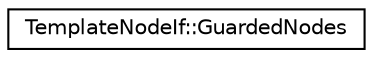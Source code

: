 digraph "类继承关系图"
{
 // INTERACTIVE_SVG=YES
 // LATEX_PDF_SIZE
  edge [fontname="Helvetica",fontsize="10",labelfontname="Helvetica",labelfontsize="10"];
  node [fontname="Helvetica",fontsize="10",shape=record];
  rankdir="LR";
  Node0 [label="TemplateNodeIf::GuardedNodes",height=0.2,width=0.4,color="black", fillcolor="white", style="filled",URL="$d9/db1/struct_template_node_if_1_1_guarded_nodes.html",tooltip=" "];
}
